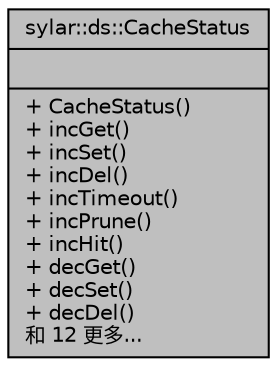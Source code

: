 digraph "sylar::ds::CacheStatus"
{
 // LATEX_PDF_SIZE
  edge [fontname="Helvetica",fontsize="10",labelfontname="Helvetica",labelfontsize="10"];
  node [fontname="Helvetica",fontsize="10",shape=record];
  Node1 [label="{sylar::ds::CacheStatus\n||+ CacheStatus()\l+ incGet()\l+ incSet()\l+ incDel()\l+ incTimeout()\l+ incPrune()\l+ incHit()\l+ decGet()\l+ decSet()\l+ decDel()\l和 12 更多...\l}",height=0.2,width=0.4,color="black", fillcolor="grey75", style="filled", fontcolor="black",tooltip=" "];
}
